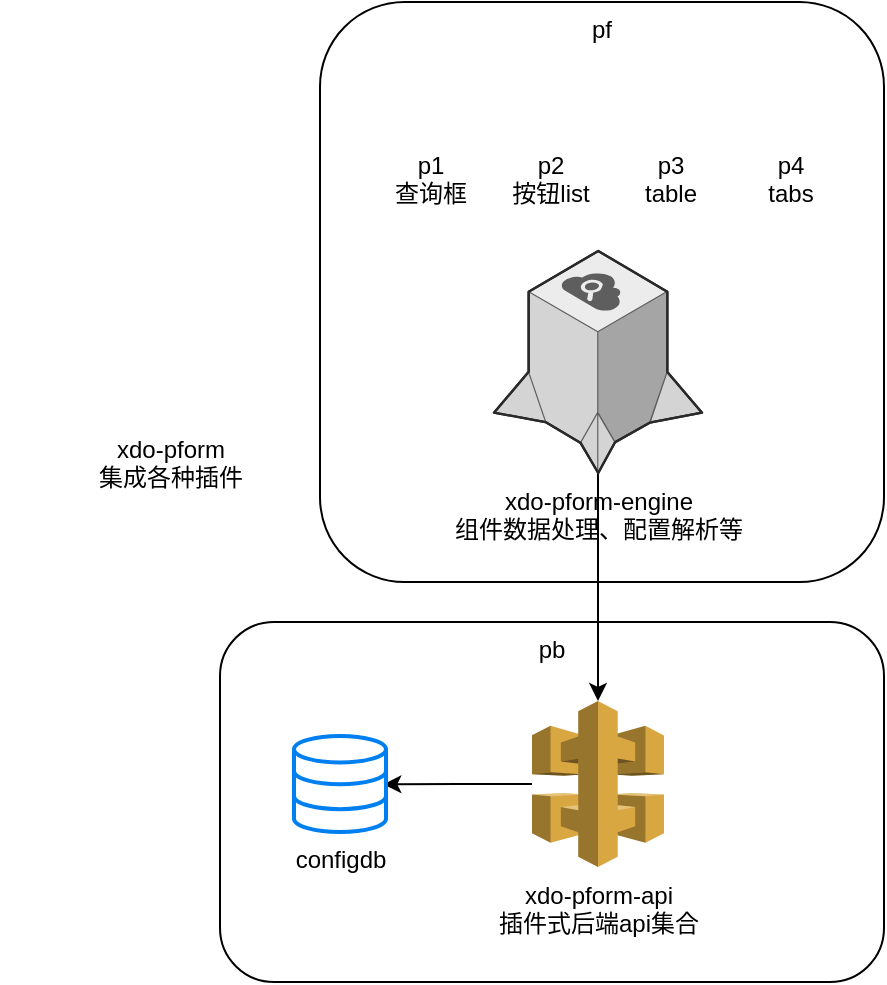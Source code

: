<mxfile version="10.6.8" type="google"><diagram id="ytPzkebK6dJYkJoLuGD6" name="Page-1"><mxGraphModel dx="842" dy="484" grid="1" gridSize="10" guides="1" tooltips="1" connect="1" arrows="1" fold="1" page="1" pageScale="1" pageWidth="827" pageHeight="1169" math="0" shadow="0"><root><mxCell id="0"/><mxCell id="1" parent="0"/><mxCell id="8zIvIbgbfwIXHUnipYPc-6" value="pf" style="rounded=1;whiteSpace=wrap;html=1;fillColor=none;verticalAlign=top;" vertex="1" parent="1"><mxGeometry x="260" y="190" width="282" height="290" as="geometry"/></mxCell><mxCell id="8zIvIbgbfwIXHUnipYPc-1" value="p1&lt;br&gt;查询框&lt;br&gt;" style="shape=image;html=1;verticalAlign=top;verticalLabelPosition=bottom;labelBackgroundColor=#ffffff;imageAspect=0;aspect=fixed;image=https://cdn3.iconfinder.com/data/icons/bloggin/48/plugins.png" vertex="1" parent="1"><mxGeometry x="291" y="210" width="48" height="48" as="geometry"/></mxCell><mxCell id="8zIvIbgbfwIXHUnipYPc-2" value="p2&lt;br&gt;按钮list&lt;br&gt;" style="shape=image;html=1;verticalAlign=top;verticalLabelPosition=bottom;labelBackgroundColor=#ffffff;imageAspect=0;aspect=fixed;image=https://cdn3.iconfinder.com/data/icons/bloggin/48/plugins.png" vertex="1" parent="1"><mxGeometry x="351" y="210" width="48" height="48" as="geometry"/></mxCell><mxCell id="8zIvIbgbfwIXHUnipYPc-3" value="p3&lt;br&gt;table&lt;br&gt;" style="shape=image;html=1;verticalAlign=top;verticalLabelPosition=bottom;labelBackgroundColor=#ffffff;imageAspect=0;aspect=fixed;image=https://cdn3.iconfinder.com/data/icons/bloggin/48/plugins.png" vertex="1" parent="1"><mxGeometry x="411" y="210" width="48" height="48" as="geometry"/></mxCell><mxCell id="8zIvIbgbfwIXHUnipYPc-4" value="p4&lt;br&gt;tabs&lt;br&gt;" style="shape=image;html=1;verticalAlign=top;verticalLabelPosition=bottom;labelBackgroundColor=#ffffff;imageAspect=0;aspect=fixed;image=https://cdn3.iconfinder.com/data/icons/bloggin/48/plugins.png" vertex="1" parent="1"><mxGeometry x="471" y="210" width="48" height="48" as="geometry"/></mxCell><mxCell id="8zIvIbgbfwIXHUnipYPc-5" value="xdo-pform&lt;br&gt;集成各种插件&lt;br&gt;" style="shape=image;html=1;verticalAlign=top;verticalLabelPosition=bottom;labelBackgroundColor=#ffffff;imageAspect=0;aspect=fixed;image=https://cdn4.iconfinder.com/data/icons/baby-22/128/Baby-10-128.png" vertex="1" parent="1"><mxGeometry x="100" y="229.5" width="170" height="170" as="geometry"/></mxCell><mxCell id="8zIvIbgbfwIXHUnipYPc-15" style="edgeStyle=orthogonalEdgeStyle;rounded=0;orthogonalLoop=1;jettySize=auto;html=1;" edge="1" parent="1" source="8zIvIbgbfwIXHUnipYPc-7" target="8zIvIbgbfwIXHUnipYPc-11"><mxGeometry relative="1" as="geometry"/></mxCell><mxCell id="8zIvIbgbfwIXHUnipYPc-7" value="xdo-pform-engine&lt;br&gt;组件数据处理、配置解析等&lt;br&gt;" style="verticalLabelPosition=bottom;html=1;verticalAlign=top;strokeWidth=1;align=center;outlineConnect=0;dashed=0;outlineConnect=0;shape=mxgraph.aws3d.searchEngine;fillColor=#ECECEC;strokeColor=#5E5E5E;aspect=fixed;" vertex="1" parent="1"><mxGeometry x="347" y="314.5" width="104" height="111" as="geometry"/></mxCell><mxCell id="8zIvIbgbfwIXHUnipYPc-8" value="pb&lt;br&gt;" style="rounded=1;whiteSpace=wrap;html=1;fillColor=none;verticalAlign=top;" vertex="1" parent="1"><mxGeometry x="210" y="500" width="332" height="180" as="geometry"/></mxCell><mxCell id="8zIvIbgbfwIXHUnipYPc-16" style="edgeStyle=orthogonalEdgeStyle;rounded=0;orthogonalLoop=1;jettySize=auto;html=1;entryX=0.971;entryY=0.503;entryDx=0;entryDy=0;entryPerimeter=0;" edge="1" parent="1" source="8zIvIbgbfwIXHUnipYPc-11" target="8zIvIbgbfwIXHUnipYPc-12"><mxGeometry relative="1" as="geometry"/></mxCell><mxCell id="8zIvIbgbfwIXHUnipYPc-11" value="xdo-pform-api&lt;br&gt;插件式后端api集合&lt;br&gt;" style="outlineConnect=0;dashed=0;verticalLabelPosition=bottom;verticalAlign=top;align=center;html=1;shape=mxgraph.aws3.api_gateway;fillColor=#D9A741;gradientColor=none;" vertex="1" parent="1"><mxGeometry x="366" y="539.5" width="66" height="83" as="geometry"/></mxCell><mxCell id="8zIvIbgbfwIXHUnipYPc-12" value="configdb" style="html=1;verticalLabelPosition=bottom;align=center;labelBackgroundColor=#ffffff;verticalAlign=top;strokeWidth=2;strokeColor=#0080F0;fillColor=#ffffff;shadow=0;dashed=0;shape=mxgraph.ios7.icons.data;" vertex="1" parent="1"><mxGeometry x="247" y="557" width="46" height="48" as="geometry"/></mxCell></root></mxGraphModel></diagram></mxfile>